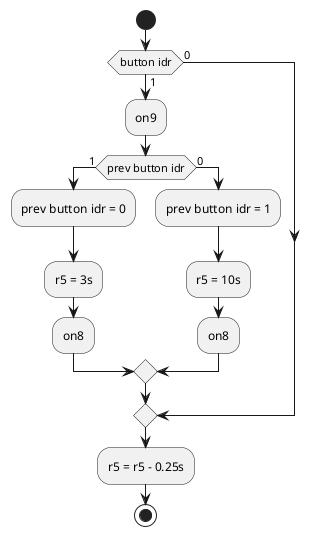 @startuml

start

if (button idr) then (1)
  :on9;
  if (prev button idr) then (1)
    :prev button idr = 0;
    :r5 = 3s;
    :on8;
  else (0)
    :prev button idr = 1;
    :r5 = 10s;
    :on8;
  endif
else (0)

endif

' repeat while r5 != 0 and blinking led8 after 10 seconds
  :r5 = r5 - 0.25s;


stop

@enduml
